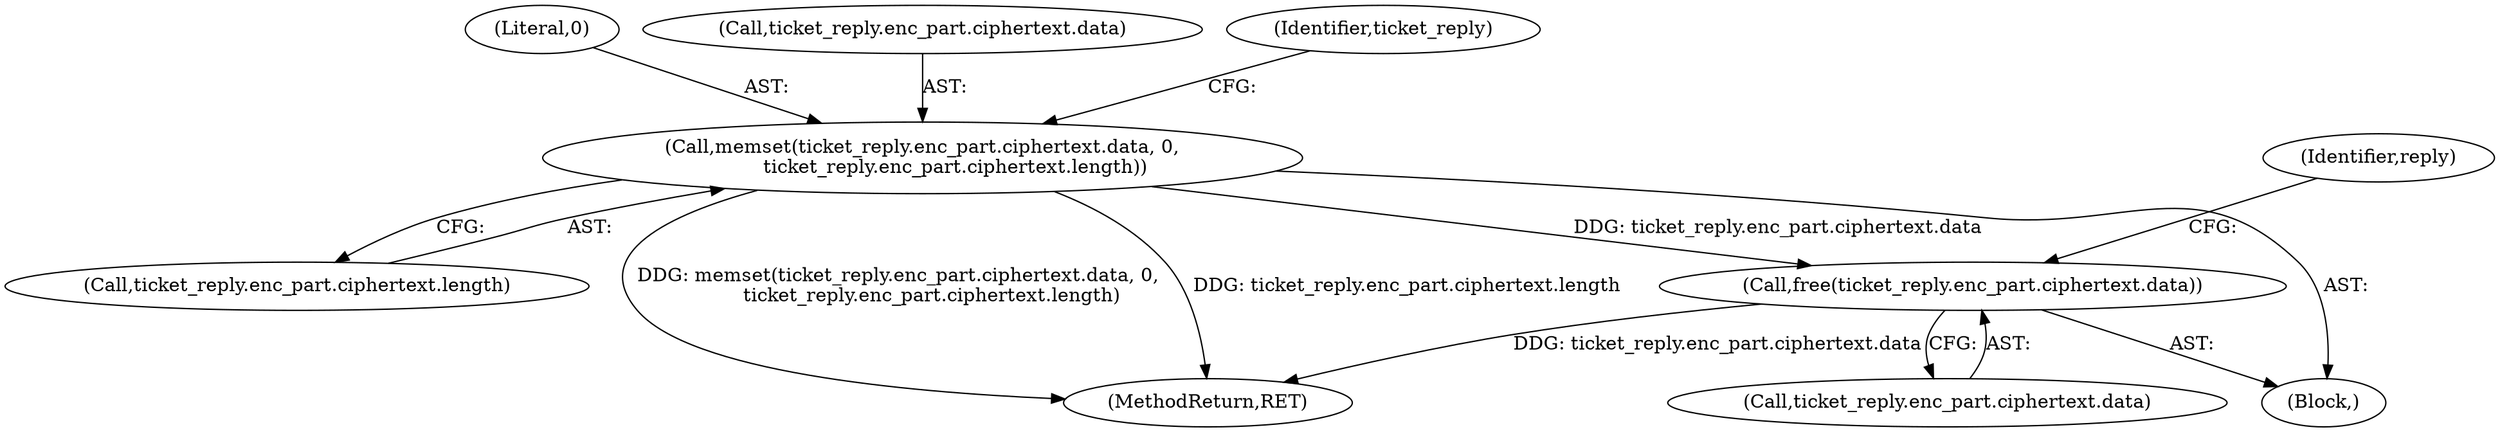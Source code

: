 digraph "0_krb5_ffb35baac6981f9e8914f8f3bffd37f284b85970_0@API" {
"1002224" [label="(Call,free(ticket_reply.enc_part.ciphertext.data))"];
"1002208" [label="(Call,memset(ticket_reply.enc_part.ciphertext.data, 0,\n           ticket_reply.enc_part.ciphertext.length))"];
"1002216" [label="(Literal,0)"];
"1002225" [label="(Call,ticket_reply.enc_part.ciphertext.data)"];
"1002500" [label="(MethodReturn,RET)"];
"1002217" [label="(Call,ticket_reply.enc_part.ciphertext.length)"];
"1002224" [label="(Call,free(ticket_reply.enc_part.ciphertext.data))"];
"1002236" [label="(Identifier,reply)"];
"1002208" [label="(Call,memset(ticket_reply.enc_part.ciphertext.data, 0,\n           ticket_reply.enc_part.ciphertext.length))"];
"1000171" [label="(Block,)"];
"1002209" [label="(Call,ticket_reply.enc_part.ciphertext.data)"];
"1002228" [label="(Identifier,ticket_reply)"];
"1002224" -> "1000171"  [label="AST: "];
"1002224" -> "1002225"  [label="CFG: "];
"1002225" -> "1002224"  [label="AST: "];
"1002236" -> "1002224"  [label="CFG: "];
"1002224" -> "1002500"  [label="DDG: ticket_reply.enc_part.ciphertext.data"];
"1002208" -> "1002224"  [label="DDG: ticket_reply.enc_part.ciphertext.data"];
"1002208" -> "1000171"  [label="AST: "];
"1002208" -> "1002217"  [label="CFG: "];
"1002209" -> "1002208"  [label="AST: "];
"1002216" -> "1002208"  [label="AST: "];
"1002217" -> "1002208"  [label="AST: "];
"1002228" -> "1002208"  [label="CFG: "];
"1002208" -> "1002500"  [label="DDG: ticket_reply.enc_part.ciphertext.length"];
"1002208" -> "1002500"  [label="DDG: memset(ticket_reply.enc_part.ciphertext.data, 0,\n           ticket_reply.enc_part.ciphertext.length)"];
}
